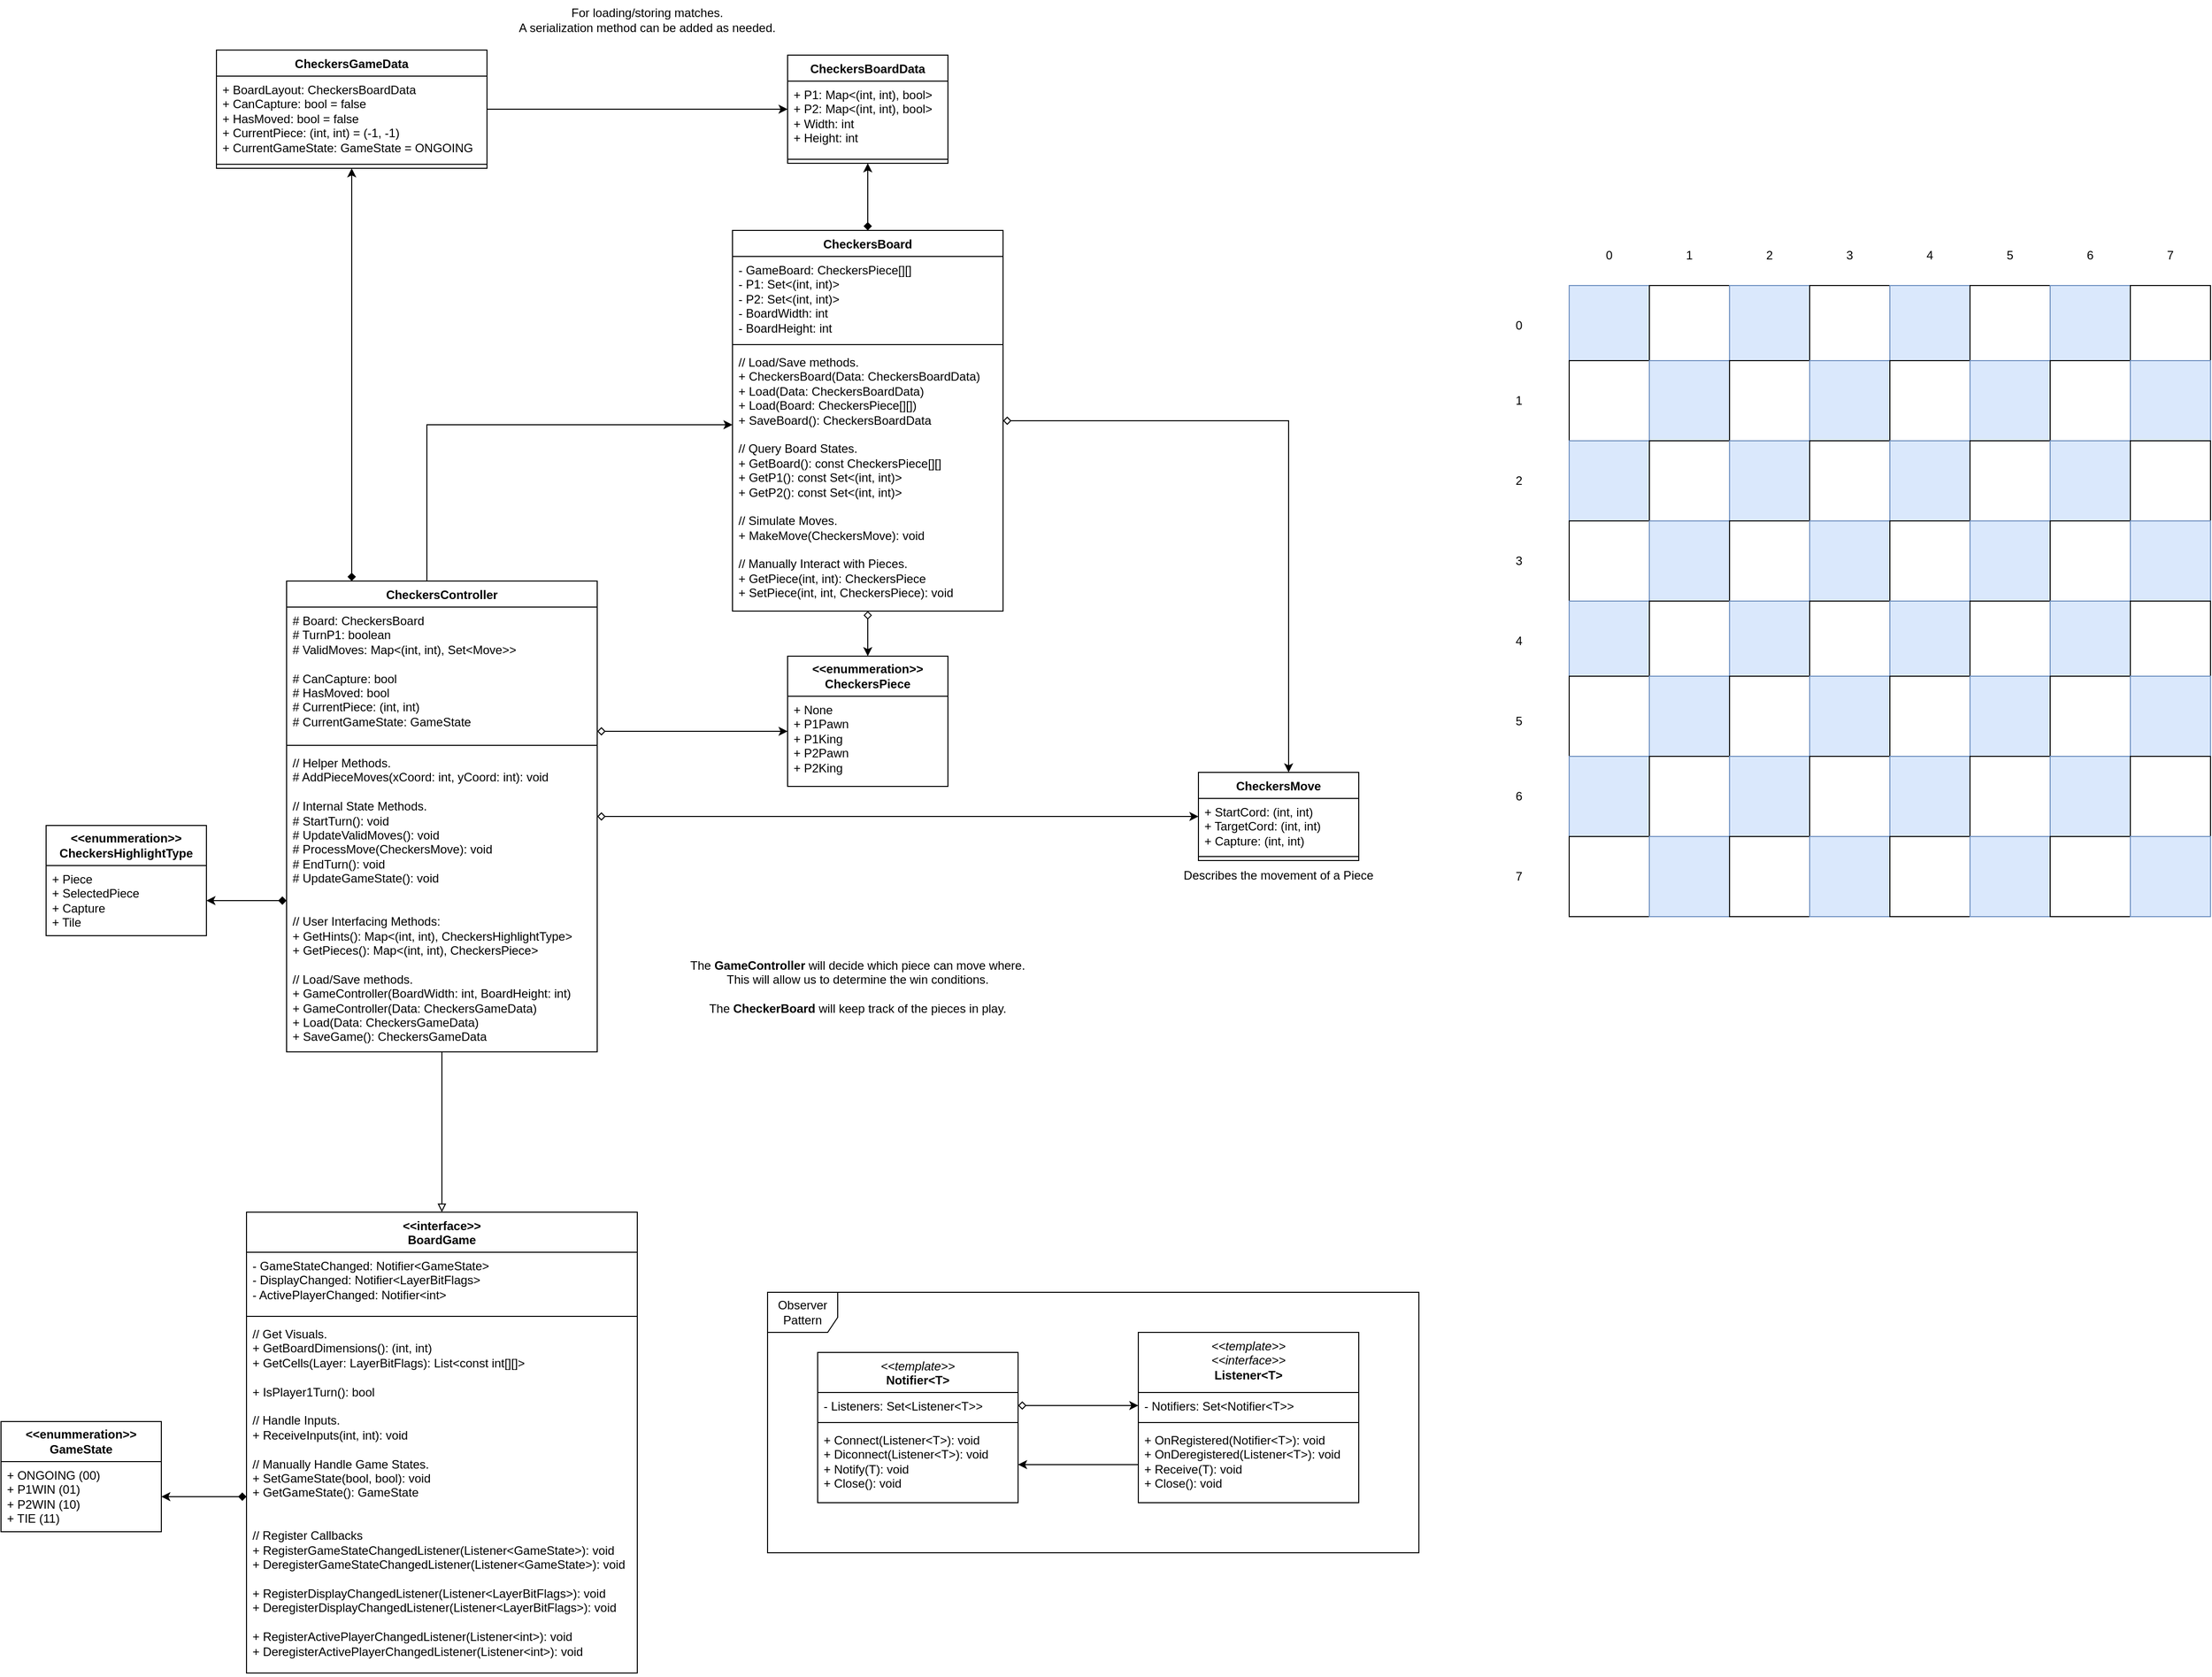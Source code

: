 <mxfile version="26.0.16" pages="2">
  <diagram name="ClassDiagram" id="gLZLLyH_hhTVmywuRG8O">
    <mxGraphModel dx="1964" dy="1756" grid="1" gridSize="10" guides="1" tooltips="1" connect="1" arrows="1" fold="1" page="1" pageScale="1" pageWidth="850" pageHeight="1100" math="0" shadow="0">
      <root>
        <mxCell id="0" />
        <mxCell id="1" parent="0" />
        <mxCell id="7udUEveuL7IFU7xZDEbM-17" value="" style="edgeStyle=orthogonalEdgeStyle;rounded=0;orthogonalLoop=1;jettySize=auto;html=1;startArrow=diamond;startFill=0;" parent="1" source="GvsYNvJsdC5CiJBHf2Zc-1" target="7udUEveuL7IFU7xZDEbM-6" edge="1">
          <mxGeometry relative="1" as="geometry" />
        </mxCell>
        <mxCell id="RWNdS7ed3jPBFDyhmDwC-16" value="" style="edgeStyle=orthogonalEdgeStyle;rounded=0;orthogonalLoop=1;jettySize=auto;html=1;endArrow=block;endFill=0;" parent="1" source="GvsYNvJsdC5CiJBHf2Zc-1" target="RWNdS7ed3jPBFDyhmDwC-1" edge="1">
          <mxGeometry relative="1" as="geometry" />
        </mxCell>
        <mxCell id="GvsYNvJsdC5CiJBHf2Zc-1" value="&lt;div&gt;CheckersController&lt;/div&gt;" style="swimlane;fontStyle=1;align=center;verticalAlign=top;childLayout=stackLayout;horizontal=1;startSize=26;horizontalStack=0;resizeParent=1;resizeParentMax=0;resizeLast=0;collapsible=1;marginBottom=0;whiteSpace=wrap;html=1;" parent="1" vertex="1">
          <mxGeometry x="-300" y="410" width="310" height="470" as="geometry" />
        </mxCell>
        <mxCell id="GvsYNvJsdC5CiJBHf2Zc-2" value="&lt;div&gt;&lt;span style=&quot;background-color: transparent; color: light-dark(rgb(0, 0, 0), rgb(255, 255, 255));&quot;&gt;# Board: CheckersBoard&lt;/span&gt;&lt;/div&gt;&lt;div&gt;# TurnP1: boolean&lt;/div&gt;&lt;div&gt;# ValidMoves: Map&amp;lt;(int, int), Set&amp;lt;Move&amp;gt;&amp;gt;&lt;/div&gt;&lt;div&gt;&lt;br&gt;&lt;/div&gt;&lt;div&gt;# CanCapture: bool&lt;/div&gt;&lt;div&gt;# HasMoved: bool&lt;/div&gt;&lt;div&gt;# CurrentPiece: (int, int)&lt;/div&gt;&lt;div&gt;# CurrentGameState: GameState&lt;/div&gt;" style="text;strokeColor=none;fillColor=none;align=left;verticalAlign=top;spacingLeft=4;spacingRight=4;overflow=hidden;rotatable=0;points=[[0,0.5],[1,0.5]];portConstraint=eastwest;whiteSpace=wrap;html=1;" parent="GvsYNvJsdC5CiJBHf2Zc-1" vertex="1">
          <mxGeometry y="26" width="310" height="134" as="geometry" />
        </mxCell>
        <mxCell id="GvsYNvJsdC5CiJBHf2Zc-3" value="" style="line;strokeWidth=1;fillColor=none;align=left;verticalAlign=middle;spacingTop=-1;spacingLeft=3;spacingRight=3;rotatable=0;labelPosition=right;points=[];portConstraint=eastwest;strokeColor=inherit;" parent="GvsYNvJsdC5CiJBHf2Zc-1" vertex="1">
          <mxGeometry y="160" width="310" height="8" as="geometry" />
        </mxCell>
        <mxCell id="GvsYNvJsdC5CiJBHf2Zc-4" value="&lt;div&gt;&lt;span style=&quot;background-color: transparent; color: light-dark(rgb(0, 0, 0), rgb(255, 255, 255));&quot;&gt;// Helper Methods.&lt;/span&gt;&lt;/div&gt;&lt;div&gt;# AddPieceMoves(xCoord: int, yCoord: int): void&lt;/div&gt;&lt;div&gt;&lt;br&gt;&lt;/div&gt;&lt;div&gt;// Internal State Methods.&lt;/div&gt;&lt;div&gt;# StartTurn(): void&lt;/div&gt;&lt;div&gt;# UpdateValidMoves(): void&lt;/div&gt;&lt;div&gt;# ProcessMove(CheckersMove): void&lt;/div&gt;&lt;div&gt;# EndTurn(): void&lt;/div&gt;&lt;div&gt;# UpdateGameState(): void&lt;/div&gt;&lt;div&gt;&lt;br&gt;&lt;/div&gt;&lt;div&gt;&lt;br&gt;&lt;/div&gt;&lt;div&gt;// User Interfacing Methods:&lt;/div&gt;&lt;div&gt;+ GetHints(): Map&amp;lt;(int, int), CheckersHighlightType&amp;gt;&lt;/div&gt;&lt;div&gt;+ GetPieces(): Map&amp;lt;(int, int), CheckersPiece&amp;gt;&lt;/div&gt;&lt;div&gt;&lt;br&gt;&lt;/div&gt;&lt;div&gt;&lt;div&gt;// Load/Save methods.&lt;/div&gt;&lt;div&gt;+ GameController(BoardWidth: int, BoardHeight: int)&lt;/div&gt;&lt;div&gt;+ GameController(Data: CheckersGameData)&lt;/div&gt;&lt;div&gt;+ Load(Data: CheckersGameData)&lt;/div&gt;&lt;div&gt;+ SaveGame(): CheckersGameData&lt;/div&gt;&lt;/div&gt;" style="text;strokeColor=none;fillColor=none;align=left;verticalAlign=top;spacingLeft=4;spacingRight=4;overflow=hidden;rotatable=0;points=[[0,0.5],[1,0.5]];portConstraint=eastwest;whiteSpace=wrap;html=1;" parent="GvsYNvJsdC5CiJBHf2Zc-1" vertex="1">
          <mxGeometry y="168" width="310" height="302" as="geometry" />
        </mxCell>
        <mxCell id="7udUEveuL7IFU7xZDEbM-6" value="CheckersMove" style="swimlane;fontStyle=1;align=center;verticalAlign=top;childLayout=stackLayout;horizontal=1;startSize=26;horizontalStack=0;resizeParent=1;resizeParentMax=0;resizeLast=0;collapsible=1;marginBottom=0;whiteSpace=wrap;html=1;" parent="1" vertex="1">
          <mxGeometry x="610" y="601" width="160" height="88" as="geometry" />
        </mxCell>
        <mxCell id="7udUEveuL7IFU7xZDEbM-7" value="+ StartCord: (int, int)&lt;div&gt;+ TargetCord: (int, int)&lt;/div&gt;&lt;div&gt;+ Capture: (int, int)&lt;/div&gt;" style="text;strokeColor=none;fillColor=none;align=left;verticalAlign=top;spacingLeft=4;spacingRight=4;overflow=hidden;rotatable=0;points=[[0,0.5],[1,0.5]];portConstraint=eastwest;whiteSpace=wrap;html=1;" parent="7udUEveuL7IFU7xZDEbM-6" vertex="1">
          <mxGeometry y="26" width="160" height="54" as="geometry" />
        </mxCell>
        <mxCell id="7udUEveuL7IFU7xZDEbM-8" value="" style="line;strokeWidth=1;fillColor=none;align=left;verticalAlign=middle;spacingTop=-1;spacingLeft=3;spacingRight=3;rotatable=0;labelPosition=right;points=[];portConstraint=eastwest;strokeColor=inherit;" parent="7udUEveuL7IFU7xZDEbM-6" vertex="1">
          <mxGeometry y="80" width="160" height="8" as="geometry" />
        </mxCell>
        <mxCell id="7udUEveuL7IFU7xZDEbM-10" value="Describes the movement of a Piece" style="text;html=1;align=center;verticalAlign=middle;whiteSpace=wrap;rounded=0;" parent="1" vertex="1">
          <mxGeometry x="590" y="689" width="200" height="30" as="geometry" />
        </mxCell>
        <mxCell id="GvsYNvJsdC5CiJBHf2Zc-21" value="&lt;b&gt;&amp;lt;&amp;lt;enummeration&amp;gt;&amp;gt;&lt;/b&gt;&lt;div&gt;&lt;b&gt;CheckersHighlightType&lt;/b&gt;&lt;/div&gt;" style="swimlane;fontStyle=0;childLayout=stackLayout;horizontal=1;startSize=40;fillColor=none;horizontalStack=0;resizeParent=1;resizeParentMax=0;resizeLast=0;collapsible=1;marginBottom=0;whiteSpace=wrap;html=1;" parent="1" vertex="1">
          <mxGeometry x="-540" y="654" width="160" height="110" as="geometry" />
        </mxCell>
        <mxCell id="GvsYNvJsdC5CiJBHf2Zc-22" value="+ Piece&lt;div&gt;+ SelectedPiece&lt;br&gt;&lt;div&gt;+ Capture&lt;br&gt;&lt;div&gt;+ Tile&lt;/div&gt;&lt;/div&gt;&lt;/div&gt;" style="text;strokeColor=none;fillColor=none;align=left;verticalAlign=top;spacingLeft=4;spacingRight=4;overflow=hidden;rotatable=0;points=[[0,0.5],[1,0.5]];portConstraint=eastwest;whiteSpace=wrap;html=1;" parent="GvsYNvJsdC5CiJBHf2Zc-21" vertex="1">
          <mxGeometry y="40" width="160" height="70" as="geometry" />
        </mxCell>
        <mxCell id="GvsYNvJsdC5CiJBHf2Zc-25" value="" style="whiteSpace=wrap;html=1;aspect=fixed;fillColor=#dae8fc;strokeColor=#6c8ebf;" parent="1" vertex="1">
          <mxGeometry x="980" y="115" width="80" height="80" as="geometry" />
        </mxCell>
        <mxCell id="GvsYNvJsdC5CiJBHf2Zc-26" value="" style="whiteSpace=wrap;html=1;aspect=fixed;" parent="1" vertex="1">
          <mxGeometry x="1060" y="115" width="80" height="80" as="geometry" />
        </mxCell>
        <mxCell id="GvsYNvJsdC5CiJBHf2Zc-27" value="" style="whiteSpace=wrap;html=1;aspect=fixed;fillColor=#dae8fc;strokeColor=#6c8ebf;" parent="1" vertex="1">
          <mxGeometry x="1140" y="115" width="80" height="80" as="geometry" />
        </mxCell>
        <mxCell id="GvsYNvJsdC5CiJBHf2Zc-28" value="" style="whiteSpace=wrap;html=1;aspect=fixed;" parent="1" vertex="1">
          <mxGeometry x="1220" y="115" width="80" height="80" as="geometry" />
        </mxCell>
        <mxCell id="GvsYNvJsdC5CiJBHf2Zc-29" value="" style="whiteSpace=wrap;html=1;aspect=fixed;fillColor=#dae8fc;strokeColor=#6c8ebf;" parent="1" vertex="1">
          <mxGeometry x="1300" y="115" width="80" height="80" as="geometry" />
        </mxCell>
        <mxCell id="GvsYNvJsdC5CiJBHf2Zc-30" value="" style="whiteSpace=wrap;html=1;aspect=fixed;" parent="1" vertex="1">
          <mxGeometry x="1380" y="115" width="80" height="80" as="geometry" />
        </mxCell>
        <mxCell id="GvsYNvJsdC5CiJBHf2Zc-31" value="" style="whiteSpace=wrap;html=1;aspect=fixed;fillColor=#dae8fc;strokeColor=#6c8ebf;" parent="1" vertex="1">
          <mxGeometry x="1460" y="115" width="80" height="80" as="geometry" />
        </mxCell>
        <mxCell id="GvsYNvJsdC5CiJBHf2Zc-32" value="" style="whiteSpace=wrap;html=1;aspect=fixed;" parent="1" vertex="1">
          <mxGeometry x="1540" y="115" width="80" height="80" as="geometry" />
        </mxCell>
        <mxCell id="GvsYNvJsdC5CiJBHf2Zc-33" value="" style="whiteSpace=wrap;html=1;aspect=fixed;" parent="1" vertex="1">
          <mxGeometry x="980" y="190" width="80" height="80" as="geometry" />
        </mxCell>
        <mxCell id="GvsYNvJsdC5CiJBHf2Zc-34" value="" style="whiteSpace=wrap;html=1;aspect=fixed;fillColor=#dae8fc;strokeColor=#6c8ebf;" parent="1" vertex="1">
          <mxGeometry x="1060" y="190" width="80" height="80" as="geometry" />
        </mxCell>
        <mxCell id="GvsYNvJsdC5CiJBHf2Zc-35" value="" style="whiteSpace=wrap;html=1;aspect=fixed;" parent="1" vertex="1">
          <mxGeometry x="1140" y="190" width="80" height="80" as="geometry" />
        </mxCell>
        <mxCell id="GvsYNvJsdC5CiJBHf2Zc-36" value="" style="whiteSpace=wrap;html=1;aspect=fixed;fillColor=#dae8fc;strokeColor=#6c8ebf;" parent="1" vertex="1">
          <mxGeometry x="1220" y="190" width="80" height="80" as="geometry" />
        </mxCell>
        <mxCell id="GvsYNvJsdC5CiJBHf2Zc-37" value="" style="whiteSpace=wrap;html=1;aspect=fixed;" parent="1" vertex="1">
          <mxGeometry x="1300" y="190" width="80" height="80" as="geometry" />
        </mxCell>
        <mxCell id="GvsYNvJsdC5CiJBHf2Zc-38" value="" style="whiteSpace=wrap;html=1;aspect=fixed;fillColor=#dae8fc;strokeColor=#6c8ebf;" parent="1" vertex="1">
          <mxGeometry x="1380" y="190" width="80" height="80" as="geometry" />
        </mxCell>
        <mxCell id="GvsYNvJsdC5CiJBHf2Zc-39" value="" style="whiteSpace=wrap;html=1;aspect=fixed;" parent="1" vertex="1">
          <mxGeometry x="1460" y="190" width="80" height="80" as="geometry" />
        </mxCell>
        <mxCell id="GvsYNvJsdC5CiJBHf2Zc-40" value="" style="whiteSpace=wrap;html=1;aspect=fixed;fillColor=#dae8fc;strokeColor=#6c8ebf;" parent="1" vertex="1">
          <mxGeometry x="1540" y="190" width="80" height="80" as="geometry" />
        </mxCell>
        <mxCell id="GvsYNvJsdC5CiJBHf2Zc-49" value="" style="whiteSpace=wrap;html=1;aspect=fixed;fillColor=#dae8fc;strokeColor=#6c8ebf;" parent="1" vertex="1">
          <mxGeometry x="980" y="270" width="80" height="80" as="geometry" />
        </mxCell>
        <mxCell id="GvsYNvJsdC5CiJBHf2Zc-50" value="" style="whiteSpace=wrap;html=1;aspect=fixed;" parent="1" vertex="1">
          <mxGeometry x="1060" y="270" width="80" height="80" as="geometry" />
        </mxCell>
        <mxCell id="GvsYNvJsdC5CiJBHf2Zc-51" value="" style="whiteSpace=wrap;html=1;aspect=fixed;fillColor=#dae8fc;strokeColor=#6c8ebf;" parent="1" vertex="1">
          <mxGeometry x="1140" y="270" width="80" height="80" as="geometry" />
        </mxCell>
        <mxCell id="GvsYNvJsdC5CiJBHf2Zc-52" value="" style="whiteSpace=wrap;html=1;aspect=fixed;" parent="1" vertex="1">
          <mxGeometry x="1220" y="270" width="80" height="80" as="geometry" />
        </mxCell>
        <mxCell id="GvsYNvJsdC5CiJBHf2Zc-53" value="" style="whiteSpace=wrap;html=1;aspect=fixed;fillColor=#dae8fc;strokeColor=#6c8ebf;" parent="1" vertex="1">
          <mxGeometry x="1300" y="270" width="80" height="80" as="geometry" />
        </mxCell>
        <mxCell id="GvsYNvJsdC5CiJBHf2Zc-54" value="" style="whiteSpace=wrap;html=1;aspect=fixed;" parent="1" vertex="1">
          <mxGeometry x="1380" y="270" width="80" height="80" as="geometry" />
        </mxCell>
        <mxCell id="GvsYNvJsdC5CiJBHf2Zc-55" value="" style="whiteSpace=wrap;html=1;aspect=fixed;fillColor=#dae8fc;strokeColor=#6c8ebf;" parent="1" vertex="1">
          <mxGeometry x="1460" y="270" width="80" height="80" as="geometry" />
        </mxCell>
        <mxCell id="GvsYNvJsdC5CiJBHf2Zc-56" value="" style="whiteSpace=wrap;html=1;aspect=fixed;" parent="1" vertex="1">
          <mxGeometry x="1540" y="270" width="80" height="80" as="geometry" />
        </mxCell>
        <mxCell id="GvsYNvJsdC5CiJBHf2Zc-57" value="" style="whiteSpace=wrap;html=1;aspect=fixed;" parent="1" vertex="1">
          <mxGeometry x="980" y="350" width="80" height="80" as="geometry" />
        </mxCell>
        <mxCell id="GvsYNvJsdC5CiJBHf2Zc-58" value="" style="whiteSpace=wrap;html=1;aspect=fixed;fillColor=#dae8fc;strokeColor=#6c8ebf;" parent="1" vertex="1">
          <mxGeometry x="1060" y="350" width="80" height="80" as="geometry" />
        </mxCell>
        <mxCell id="GvsYNvJsdC5CiJBHf2Zc-59" value="" style="whiteSpace=wrap;html=1;aspect=fixed;" parent="1" vertex="1">
          <mxGeometry x="1140" y="350" width="80" height="80" as="geometry" />
        </mxCell>
        <mxCell id="GvsYNvJsdC5CiJBHf2Zc-60" value="" style="whiteSpace=wrap;html=1;aspect=fixed;fillColor=#dae8fc;strokeColor=#6c8ebf;" parent="1" vertex="1">
          <mxGeometry x="1220" y="350" width="80" height="80" as="geometry" />
        </mxCell>
        <mxCell id="GvsYNvJsdC5CiJBHf2Zc-61" value="" style="whiteSpace=wrap;html=1;aspect=fixed;" parent="1" vertex="1">
          <mxGeometry x="1300" y="350" width="80" height="80" as="geometry" />
        </mxCell>
        <mxCell id="GvsYNvJsdC5CiJBHf2Zc-62" value="" style="whiteSpace=wrap;html=1;aspect=fixed;fillColor=#dae8fc;strokeColor=#6c8ebf;" parent="1" vertex="1">
          <mxGeometry x="1380" y="350" width="80" height="80" as="geometry" />
        </mxCell>
        <mxCell id="GvsYNvJsdC5CiJBHf2Zc-63" value="" style="whiteSpace=wrap;html=1;aspect=fixed;" parent="1" vertex="1">
          <mxGeometry x="1460" y="350" width="80" height="80" as="geometry" />
        </mxCell>
        <mxCell id="GvsYNvJsdC5CiJBHf2Zc-64" value="" style="whiteSpace=wrap;html=1;aspect=fixed;fillColor=#dae8fc;strokeColor=#6c8ebf;" parent="1" vertex="1">
          <mxGeometry x="1540" y="350" width="80" height="80" as="geometry" />
        </mxCell>
        <mxCell id="GvsYNvJsdC5CiJBHf2Zc-65" value="" style="whiteSpace=wrap;html=1;aspect=fixed;fillColor=#dae8fc;strokeColor=#6c8ebf;" parent="1" vertex="1">
          <mxGeometry x="980" y="430" width="80" height="80" as="geometry" />
        </mxCell>
        <mxCell id="GvsYNvJsdC5CiJBHf2Zc-66" value="" style="whiteSpace=wrap;html=1;aspect=fixed;" parent="1" vertex="1">
          <mxGeometry x="1060" y="430" width="80" height="80" as="geometry" />
        </mxCell>
        <mxCell id="GvsYNvJsdC5CiJBHf2Zc-67" value="" style="whiteSpace=wrap;html=1;aspect=fixed;fillColor=#dae8fc;strokeColor=#6c8ebf;" parent="1" vertex="1">
          <mxGeometry x="1140" y="430" width="80" height="80" as="geometry" />
        </mxCell>
        <mxCell id="GvsYNvJsdC5CiJBHf2Zc-68" value="" style="whiteSpace=wrap;html=1;aspect=fixed;" parent="1" vertex="1">
          <mxGeometry x="1220" y="430" width="80" height="80" as="geometry" />
        </mxCell>
        <mxCell id="GvsYNvJsdC5CiJBHf2Zc-69" value="" style="whiteSpace=wrap;html=1;aspect=fixed;fillColor=#dae8fc;strokeColor=#6c8ebf;" parent="1" vertex="1">
          <mxGeometry x="1300" y="430" width="80" height="80" as="geometry" />
        </mxCell>
        <mxCell id="GvsYNvJsdC5CiJBHf2Zc-70" value="" style="whiteSpace=wrap;html=1;aspect=fixed;" parent="1" vertex="1">
          <mxGeometry x="1380" y="430" width="80" height="80" as="geometry" />
        </mxCell>
        <mxCell id="GvsYNvJsdC5CiJBHf2Zc-71" value="" style="whiteSpace=wrap;html=1;aspect=fixed;fillColor=#dae8fc;strokeColor=#6c8ebf;" parent="1" vertex="1">
          <mxGeometry x="1460" y="430" width="80" height="80" as="geometry" />
        </mxCell>
        <mxCell id="GvsYNvJsdC5CiJBHf2Zc-72" value="" style="whiteSpace=wrap;html=1;aspect=fixed;" parent="1" vertex="1">
          <mxGeometry x="1540" y="430" width="80" height="80" as="geometry" />
        </mxCell>
        <mxCell id="GvsYNvJsdC5CiJBHf2Zc-73" value="" style="whiteSpace=wrap;html=1;aspect=fixed;" parent="1" vertex="1">
          <mxGeometry x="980" y="505" width="80" height="80" as="geometry" />
        </mxCell>
        <mxCell id="GvsYNvJsdC5CiJBHf2Zc-74" value="" style="whiteSpace=wrap;html=1;aspect=fixed;fillColor=#dae8fc;strokeColor=#6c8ebf;" parent="1" vertex="1">
          <mxGeometry x="1060" y="505" width="80" height="80" as="geometry" />
        </mxCell>
        <mxCell id="GvsYNvJsdC5CiJBHf2Zc-75" value="" style="whiteSpace=wrap;html=1;aspect=fixed;" parent="1" vertex="1">
          <mxGeometry x="1140" y="505" width="80" height="80" as="geometry" />
        </mxCell>
        <mxCell id="GvsYNvJsdC5CiJBHf2Zc-76" value="" style="whiteSpace=wrap;html=1;aspect=fixed;fillColor=#dae8fc;strokeColor=#6c8ebf;" parent="1" vertex="1">
          <mxGeometry x="1220" y="505" width="80" height="80" as="geometry" />
        </mxCell>
        <mxCell id="GvsYNvJsdC5CiJBHf2Zc-77" value="" style="whiteSpace=wrap;html=1;aspect=fixed;" parent="1" vertex="1">
          <mxGeometry x="1300" y="505" width="80" height="80" as="geometry" />
        </mxCell>
        <mxCell id="GvsYNvJsdC5CiJBHf2Zc-78" value="" style="whiteSpace=wrap;html=1;aspect=fixed;fillColor=#dae8fc;strokeColor=#6c8ebf;" parent="1" vertex="1">
          <mxGeometry x="1380" y="505" width="80" height="80" as="geometry" />
        </mxCell>
        <mxCell id="GvsYNvJsdC5CiJBHf2Zc-79" value="" style="whiteSpace=wrap;html=1;aspect=fixed;" parent="1" vertex="1">
          <mxGeometry x="1460" y="505" width="80" height="80" as="geometry" />
        </mxCell>
        <mxCell id="GvsYNvJsdC5CiJBHf2Zc-80" value="" style="whiteSpace=wrap;html=1;aspect=fixed;fillColor=#dae8fc;strokeColor=#6c8ebf;" parent="1" vertex="1">
          <mxGeometry x="1540" y="505" width="80" height="80" as="geometry" />
        </mxCell>
        <mxCell id="GvsYNvJsdC5CiJBHf2Zc-81" value="" style="whiteSpace=wrap;html=1;aspect=fixed;fillColor=#dae8fc;strokeColor=#6c8ebf;" parent="1" vertex="1">
          <mxGeometry x="980" y="585" width="80" height="80" as="geometry" />
        </mxCell>
        <mxCell id="GvsYNvJsdC5CiJBHf2Zc-82" value="" style="whiteSpace=wrap;html=1;aspect=fixed;" parent="1" vertex="1">
          <mxGeometry x="1060" y="585" width="80" height="80" as="geometry" />
        </mxCell>
        <mxCell id="GvsYNvJsdC5CiJBHf2Zc-83" value="" style="whiteSpace=wrap;html=1;aspect=fixed;fillColor=#dae8fc;strokeColor=#6c8ebf;" parent="1" vertex="1">
          <mxGeometry x="1140" y="585" width="80" height="80" as="geometry" />
        </mxCell>
        <mxCell id="GvsYNvJsdC5CiJBHf2Zc-84" value="" style="whiteSpace=wrap;html=1;aspect=fixed;" parent="1" vertex="1">
          <mxGeometry x="1220" y="585" width="80" height="80" as="geometry" />
        </mxCell>
        <mxCell id="GvsYNvJsdC5CiJBHf2Zc-85" value="" style="whiteSpace=wrap;html=1;aspect=fixed;fillColor=#dae8fc;strokeColor=#6c8ebf;" parent="1" vertex="1">
          <mxGeometry x="1300" y="585" width="80" height="80" as="geometry" />
        </mxCell>
        <mxCell id="GvsYNvJsdC5CiJBHf2Zc-86" value="" style="whiteSpace=wrap;html=1;aspect=fixed;" parent="1" vertex="1">
          <mxGeometry x="1380" y="585" width="80" height="80" as="geometry" />
        </mxCell>
        <mxCell id="GvsYNvJsdC5CiJBHf2Zc-87" value="" style="whiteSpace=wrap;html=1;aspect=fixed;fillColor=#dae8fc;strokeColor=#6c8ebf;" parent="1" vertex="1">
          <mxGeometry x="1460" y="585" width="80" height="80" as="geometry" />
        </mxCell>
        <mxCell id="GvsYNvJsdC5CiJBHf2Zc-88" value="" style="whiteSpace=wrap;html=1;aspect=fixed;" parent="1" vertex="1">
          <mxGeometry x="1540" y="585" width="80" height="80" as="geometry" />
        </mxCell>
        <mxCell id="GvsYNvJsdC5CiJBHf2Zc-89" value="" style="whiteSpace=wrap;html=1;aspect=fixed;" parent="1" vertex="1">
          <mxGeometry x="980" y="665" width="80" height="80" as="geometry" />
        </mxCell>
        <mxCell id="GvsYNvJsdC5CiJBHf2Zc-90" value="" style="whiteSpace=wrap;html=1;aspect=fixed;fillColor=#dae8fc;strokeColor=#6c8ebf;" parent="1" vertex="1">
          <mxGeometry x="1060" y="665" width="80" height="80" as="geometry" />
        </mxCell>
        <mxCell id="GvsYNvJsdC5CiJBHf2Zc-91" value="" style="whiteSpace=wrap;html=1;aspect=fixed;" parent="1" vertex="1">
          <mxGeometry x="1140" y="665" width="80" height="80" as="geometry" />
        </mxCell>
        <mxCell id="GvsYNvJsdC5CiJBHf2Zc-92" value="" style="whiteSpace=wrap;html=1;aspect=fixed;fillColor=#dae8fc;strokeColor=#6c8ebf;" parent="1" vertex="1">
          <mxGeometry x="1220" y="665" width="80" height="80" as="geometry" />
        </mxCell>
        <mxCell id="GvsYNvJsdC5CiJBHf2Zc-93" value="" style="whiteSpace=wrap;html=1;aspect=fixed;" parent="1" vertex="1">
          <mxGeometry x="1300" y="665" width="80" height="80" as="geometry" />
        </mxCell>
        <mxCell id="GvsYNvJsdC5CiJBHf2Zc-94" value="" style="whiteSpace=wrap;html=1;aspect=fixed;fillColor=#dae8fc;strokeColor=#6c8ebf;" parent="1" vertex="1">
          <mxGeometry x="1380" y="665" width="80" height="80" as="geometry" />
        </mxCell>
        <mxCell id="GvsYNvJsdC5CiJBHf2Zc-95" value="" style="whiteSpace=wrap;html=1;aspect=fixed;" parent="1" vertex="1">
          <mxGeometry x="1460" y="665" width="80" height="80" as="geometry" />
        </mxCell>
        <mxCell id="GvsYNvJsdC5CiJBHf2Zc-96" value="" style="whiteSpace=wrap;html=1;aspect=fixed;fillColor=#dae8fc;strokeColor=#6c8ebf;" parent="1" vertex="1">
          <mxGeometry x="1540" y="665" width="80" height="80" as="geometry" />
        </mxCell>
        <mxCell id="GvsYNvJsdC5CiJBHf2Zc-97" value="0" style="text;html=1;align=center;verticalAlign=middle;whiteSpace=wrap;rounded=0;" parent="1" vertex="1">
          <mxGeometry x="990" y="70" width="60" height="30" as="geometry" />
        </mxCell>
        <mxCell id="GvsYNvJsdC5CiJBHf2Zc-98" value="1" style="text;html=1;align=center;verticalAlign=middle;whiteSpace=wrap;rounded=0;" parent="1" vertex="1">
          <mxGeometry x="1070" y="70" width="60" height="30" as="geometry" />
        </mxCell>
        <mxCell id="GvsYNvJsdC5CiJBHf2Zc-99" value="2" style="text;html=1;align=center;verticalAlign=middle;whiteSpace=wrap;rounded=0;" parent="1" vertex="1">
          <mxGeometry x="1150" y="70" width="60" height="30" as="geometry" />
        </mxCell>
        <mxCell id="GvsYNvJsdC5CiJBHf2Zc-100" value="3" style="text;html=1;align=center;verticalAlign=middle;whiteSpace=wrap;rounded=0;" parent="1" vertex="1">
          <mxGeometry x="1230" y="70" width="60" height="30" as="geometry" />
        </mxCell>
        <mxCell id="GvsYNvJsdC5CiJBHf2Zc-101" value="4" style="text;html=1;align=center;verticalAlign=middle;whiteSpace=wrap;rounded=0;" parent="1" vertex="1">
          <mxGeometry x="1310" y="70" width="60" height="30" as="geometry" />
        </mxCell>
        <mxCell id="GvsYNvJsdC5CiJBHf2Zc-102" value="5" style="text;html=1;align=center;verticalAlign=middle;whiteSpace=wrap;rounded=0;" parent="1" vertex="1">
          <mxGeometry x="1390" y="70" width="60" height="30" as="geometry" />
        </mxCell>
        <mxCell id="GvsYNvJsdC5CiJBHf2Zc-103" value="6" style="text;html=1;align=center;verticalAlign=middle;whiteSpace=wrap;rounded=0;" parent="1" vertex="1">
          <mxGeometry x="1470" y="70" width="60" height="30" as="geometry" />
        </mxCell>
        <mxCell id="GvsYNvJsdC5CiJBHf2Zc-104" value="7" style="text;html=1;align=center;verticalAlign=middle;whiteSpace=wrap;rounded=0;" parent="1" vertex="1">
          <mxGeometry x="1550" y="70" width="60" height="30" as="geometry" />
        </mxCell>
        <mxCell id="GvsYNvJsdC5CiJBHf2Zc-105" value="0" style="text;html=1;align=center;verticalAlign=middle;whiteSpace=wrap;rounded=0;" parent="1" vertex="1">
          <mxGeometry x="900" y="140" width="60" height="30" as="geometry" />
        </mxCell>
        <mxCell id="GvsYNvJsdC5CiJBHf2Zc-106" value="1" style="text;html=1;align=center;verticalAlign=middle;whiteSpace=wrap;rounded=0;" parent="1" vertex="1">
          <mxGeometry x="900" y="215" width="60" height="30" as="geometry" />
        </mxCell>
        <mxCell id="GvsYNvJsdC5CiJBHf2Zc-107" value="2" style="text;html=1;align=center;verticalAlign=middle;whiteSpace=wrap;rounded=0;" parent="1" vertex="1">
          <mxGeometry x="900" y="295" width="60" height="30" as="geometry" />
        </mxCell>
        <mxCell id="GvsYNvJsdC5CiJBHf2Zc-108" value="3" style="text;html=1;align=center;verticalAlign=middle;whiteSpace=wrap;rounded=0;" parent="1" vertex="1">
          <mxGeometry x="900" y="375" width="60" height="30" as="geometry" />
        </mxCell>
        <mxCell id="GvsYNvJsdC5CiJBHf2Zc-109" value="4" style="text;html=1;align=center;verticalAlign=middle;whiteSpace=wrap;rounded=0;" parent="1" vertex="1">
          <mxGeometry x="900" y="455" width="60" height="30" as="geometry" />
        </mxCell>
        <mxCell id="GvsYNvJsdC5CiJBHf2Zc-110" value="5" style="text;html=1;align=center;verticalAlign=middle;whiteSpace=wrap;rounded=0;" parent="1" vertex="1">
          <mxGeometry x="900" y="535" width="60" height="30" as="geometry" />
        </mxCell>
        <mxCell id="GvsYNvJsdC5CiJBHf2Zc-111" value="6" style="text;html=1;align=center;verticalAlign=middle;whiteSpace=wrap;rounded=0;" parent="1" vertex="1">
          <mxGeometry x="900" y="610" width="60" height="30" as="geometry" />
        </mxCell>
        <mxCell id="GvsYNvJsdC5CiJBHf2Zc-112" value="7" style="text;html=1;align=center;verticalAlign=middle;whiteSpace=wrap;rounded=0;" parent="1" vertex="1">
          <mxGeometry x="900" y="690" width="60" height="30" as="geometry" />
        </mxCell>
        <mxCell id="7udUEveuL7IFU7xZDEbM-11" value="&lt;b&gt;&amp;lt;&amp;lt;enummeration&amp;gt;&amp;gt;&lt;/b&gt;&lt;div&gt;&lt;b&gt;GameState&lt;/b&gt;&lt;/div&gt;" style="swimlane;fontStyle=0;childLayout=stackLayout;horizontal=1;startSize=40;fillColor=none;horizontalStack=0;resizeParent=1;resizeParentMax=0;resizeLast=0;collapsible=1;marginBottom=0;whiteSpace=wrap;html=1;" parent="1" vertex="1">
          <mxGeometry x="-585" y="1249" width="160" height="110" as="geometry" />
        </mxCell>
        <mxCell id="7udUEveuL7IFU7xZDEbM-12" value="+ ONGOING (00)&lt;div&gt;+ P1WIN (01)&lt;/div&gt;&lt;div&gt;+ P2WIN (10)&lt;/div&gt;&lt;div&gt;+ TIE (11)&lt;/div&gt;" style="text;strokeColor=none;fillColor=none;align=left;verticalAlign=top;spacingLeft=4;spacingRight=4;overflow=hidden;rotatable=0;points=[[0,0.5],[1,0.5]];portConstraint=eastwest;whiteSpace=wrap;html=1;" parent="7udUEveuL7IFU7xZDEbM-11" vertex="1">
          <mxGeometry y="40" width="160" height="70" as="geometry" />
        </mxCell>
        <mxCell id="7udUEveuL7IFU7xZDEbM-15" value="" style="edgeStyle=orthogonalEdgeStyle;rounded=0;orthogonalLoop=1;jettySize=auto;html=1;startArrow=diamond;startFill=1;" parent="1" source="RWNdS7ed3jPBFDyhmDwC-4" target="7udUEveuL7IFU7xZDEbM-12" edge="1">
          <mxGeometry relative="1" as="geometry">
            <mxPoint x="10" y="690" as="sourcePoint" />
          </mxGeometry>
        </mxCell>
        <mxCell id="7udUEveuL7IFU7xZDEbM-18" value="" style="edgeStyle=orthogonalEdgeStyle;rounded=0;orthogonalLoop=1;jettySize=auto;html=1;startArrow=none;startFill=0;" parent="1" source="GvsYNvJsdC5CiJBHf2Zc-1" target="k97Rpk7M62vpzV4zOB_W-4" edge="1">
          <mxGeometry relative="1" as="geometry">
            <mxPoint x="360" y="410" as="sourcePoint" />
            <mxPoint x="400" y="344" as="targetPoint" />
            <Array as="points">
              <mxPoint x="-160" y="254" />
            </Array>
          </mxGeometry>
        </mxCell>
        <mxCell id="7udUEveuL7IFU7xZDEbM-19" value="" style="edgeStyle=orthogonalEdgeStyle;rounded=0;orthogonalLoop=1;jettySize=auto;html=1;startArrow=diamond;startFill=0;" parent="1" source="GvsYNvJsdC5CiJBHf2Zc-2" target="Nh0nsOLdxaPxK4Bhx58B-2" edge="1">
          <mxGeometry relative="1" as="geometry">
            <mxPoint x="70" y="524.0" as="targetPoint" />
            <Array as="points">
              <mxPoint x="160" y="560" />
              <mxPoint x="160" y="560" />
            </Array>
          </mxGeometry>
        </mxCell>
        <mxCell id="mGsI7LRLPJyG3stawvtu-3" value="" style="edgeStyle=orthogonalEdgeStyle;rounded=0;orthogonalLoop=1;jettySize=auto;html=1;startArrow=diamond;startFill=0;" parent="1" source="k97Rpk7M62vpzV4zOB_W-1" target="Nh0nsOLdxaPxK4Bhx58B-1" edge="1">
          <mxGeometry relative="1" as="geometry">
            <mxPoint x="230.0" y="400" as="targetPoint" />
            <Array as="points" />
          </mxGeometry>
        </mxCell>
        <mxCell id="mGsI7LRLPJyG3stawvtu-5" value="" style="edgeStyle=orthogonalEdgeStyle;rounded=0;orthogonalLoop=1;jettySize=auto;html=1;startArrow=diamond;startFill=0;" parent="1" source="k97Rpk7M62vpzV4zOB_W-1" target="7udUEveuL7IFU7xZDEbM-6" edge="1">
          <mxGeometry relative="1" as="geometry">
            <Array as="points">
              <mxPoint x="700" y="250" />
            </Array>
          </mxGeometry>
        </mxCell>
        <mxCell id="jp1In6UjoHkNK5CED7wX-10" value="" style="edgeStyle=orthogonalEdgeStyle;rounded=0;orthogonalLoop=1;jettySize=auto;html=1;startArrow=diamond;startFill=1;" parent="1" source="k97Rpk7M62vpzV4zOB_W-1" target="jp1In6UjoHkNK5CED7wX-5" edge="1">
          <mxGeometry relative="1" as="geometry" />
        </mxCell>
        <mxCell id="k97Rpk7M62vpzV4zOB_W-1" value="&lt;div&gt;CheckersBoard&lt;/div&gt;" style="swimlane;fontStyle=1;align=center;verticalAlign=top;childLayout=stackLayout;horizontal=1;startSize=26;horizontalStack=0;resizeParent=1;resizeParentMax=0;resizeLast=0;collapsible=1;marginBottom=0;whiteSpace=wrap;html=1;" parent="1" vertex="1">
          <mxGeometry x="145" y="60" width="270" height="380" as="geometry" />
        </mxCell>
        <mxCell id="k97Rpk7M62vpzV4zOB_W-2" value="- GameBoard: CheckersPiece[][]&lt;div&gt;- P1: Set&amp;lt;(int, int)&amp;gt;&lt;/div&gt;&lt;div&gt;- P2: Set&amp;lt;(int, int)&amp;gt;&lt;br&gt;&lt;div&gt;- BoardWidth: int&lt;/div&gt;&lt;div&gt;- BoardHeight: int&lt;/div&gt;&lt;/div&gt;" style="text;strokeColor=none;fillColor=none;align=left;verticalAlign=top;spacingLeft=4;spacingRight=4;overflow=hidden;rotatable=0;points=[[0,0.5],[1,0.5]];portConstraint=eastwest;whiteSpace=wrap;html=1;" parent="k97Rpk7M62vpzV4zOB_W-1" vertex="1">
          <mxGeometry y="26" width="270" height="84" as="geometry" />
        </mxCell>
        <mxCell id="k97Rpk7M62vpzV4zOB_W-3" value="" style="line;strokeWidth=1;fillColor=none;align=left;verticalAlign=middle;spacingTop=-1;spacingLeft=3;spacingRight=3;rotatable=0;labelPosition=right;points=[];portConstraint=eastwest;strokeColor=inherit;" parent="k97Rpk7M62vpzV4zOB_W-1" vertex="1">
          <mxGeometry y="110" width="270" height="8" as="geometry" />
        </mxCell>
        <mxCell id="k97Rpk7M62vpzV4zOB_W-4" value="&lt;div&gt;// Load/Save methods.&lt;/div&gt;&lt;div&gt;+ CheckersBoard(Data: CheckersBoardData)&lt;/div&gt;&lt;div&gt;+ Load(Data: CheckersBoardData)&lt;/div&gt;&lt;div&gt;+ Load(Board: CheckersPiece[][])&lt;/div&gt;&lt;div&gt;+ SaveBoard(): CheckersBoardData&lt;/div&gt;&lt;div&gt;&lt;br&gt;&lt;/div&gt;&lt;div&gt;// Query Board States.&lt;/div&gt;&lt;div&gt;&lt;span style=&quot;background-color: transparent; color: light-dark(rgb(0, 0, 0), rgb(255, 255, 255));&quot;&gt;+ GetBoard(): const CheckersPiece[][]&lt;/span&gt;&lt;/div&gt;&lt;div&gt;&lt;span style=&quot;background-color: transparent; color: light-dark(rgb(0, 0, 0), rgb(255, 255, 255));&quot;&gt;+ GetP1(): const Set&amp;lt;(int, int)&amp;gt;&lt;/span&gt;&lt;/div&gt;&lt;div&gt;&lt;span style=&quot;background-color: transparent; color: light-dark(rgb(0, 0, 0), rgb(255, 255, 255));&quot;&gt;&lt;/span&gt;&lt;/div&gt;+ GetP2(): const Set&amp;lt;(int, int)&amp;gt;&lt;div&gt;&lt;br&gt;&lt;/div&gt;&lt;div&gt;// Simulate Moves.&lt;/div&gt;&lt;div&gt;+ MakeMove(CheckersMove): void&lt;/div&gt;&lt;div&gt;&lt;br&gt;&lt;/div&gt;&lt;div&gt;// Manually Interact with Pieces.&lt;/div&gt;&lt;div&gt;+ GetPiece(int, int): CheckersPiece&lt;div&gt;+ SetPiece(int, int, CheckersPiece): void&lt;/div&gt;&lt;/div&gt;" style="text;strokeColor=none;fillColor=none;align=left;verticalAlign=top;spacingLeft=4;spacingRight=4;overflow=hidden;rotatable=0;points=[[0,0.5],[1,0.5]];portConstraint=eastwest;whiteSpace=wrap;html=1;" parent="k97Rpk7M62vpzV4zOB_W-1" vertex="1">
          <mxGeometry y="118" width="270" height="262" as="geometry" />
        </mxCell>
        <mxCell id="Nh0nsOLdxaPxK4Bhx58B-1" value="&lt;b&gt;&amp;lt;&amp;lt;enummeration&amp;gt;&amp;gt;&lt;/b&gt;&lt;div&gt;&lt;b&gt;CheckersPiece&lt;/b&gt;&lt;/div&gt;" style="swimlane;fontStyle=0;childLayout=stackLayout;horizontal=1;startSize=40;fillColor=none;horizontalStack=0;resizeParent=1;resizeParentMax=0;resizeLast=0;collapsible=1;marginBottom=0;whiteSpace=wrap;html=1;" parent="1" vertex="1">
          <mxGeometry x="200" y="485" width="160" height="130" as="geometry" />
        </mxCell>
        <mxCell id="Nh0nsOLdxaPxK4Bhx58B-2" value="&lt;div&gt;+ None&lt;/div&gt;+ P1Pawn&lt;div&gt;+ P1King&lt;/div&gt;&lt;div&gt;+ P2Pawn&lt;/div&gt;&lt;div&gt;+ P2King&lt;/div&gt;&lt;div&gt;&lt;br&gt;&lt;/div&gt;" style="text;strokeColor=none;fillColor=none;align=left;verticalAlign=top;spacingLeft=4;spacingRight=4;overflow=hidden;rotatable=0;points=[[0,0.5],[1,0.5]];portConstraint=eastwest;whiteSpace=wrap;html=1;" parent="Nh0nsOLdxaPxK4Bhx58B-1" vertex="1">
          <mxGeometry y="40" width="160" height="90" as="geometry" />
        </mxCell>
        <mxCell id="oJlK-Mma83ohV4Y-S1G3-1" value="The &lt;b&gt;GameController&lt;/b&gt;&amp;nbsp;will decide which piece can move where.&lt;div&gt;This will allow us to determine the win conditions.&lt;/div&gt;&lt;div&gt;&lt;br&gt;&lt;/div&gt;&lt;div&gt;The &lt;b&gt;CheckerBoard&lt;/b&gt;&amp;nbsp;will keep track of the pieces in play.&lt;/div&gt;" style="text;html=1;align=center;verticalAlign=middle;whiteSpace=wrap;rounded=0;" parent="1" vertex="1">
          <mxGeometry x="90" y="780" width="360" height="70" as="geometry" />
        </mxCell>
        <mxCell id="oJlK-Mma83ohV4Y-S1G3-2" style="edgeStyle=orthogonalEdgeStyle;rounded=0;orthogonalLoop=1;jettySize=auto;html=1;exitX=0;exitY=0.5;exitDx=0;exitDy=0;startArrow=diamond;startFill=1;" parent="1" source="GvsYNvJsdC5CiJBHf2Zc-4" target="GvsYNvJsdC5CiJBHf2Zc-22" edge="1">
          <mxGeometry relative="1" as="geometry" />
        </mxCell>
        <mxCell id="jp1In6UjoHkNK5CED7wX-9" value="" style="edgeStyle=orthogonalEdgeStyle;rounded=0;orthogonalLoop=1;jettySize=auto;html=1;startArrow=diamond;startFill=1;" parent="1" source="GvsYNvJsdC5CiJBHf2Zc-1" target="jp1In6UjoHkNK5CED7wX-1" edge="1">
          <mxGeometry relative="1" as="geometry">
            <mxPoint x="-235" y="107" as="sourcePoint" />
            <Array as="points">
              <mxPoint x="-235" y="320" />
              <mxPoint x="-235" y="320" />
            </Array>
          </mxGeometry>
        </mxCell>
        <mxCell id="jp1In6UjoHkNK5CED7wX-13" value="" style="edgeStyle=orthogonalEdgeStyle;rounded=0;orthogonalLoop=1;jettySize=auto;html=1;" parent="1" source="jp1In6UjoHkNK5CED7wX-1" target="jp1In6UjoHkNK5CED7wX-5" edge="1">
          <mxGeometry relative="1" as="geometry">
            <mxPoint x="55" y="-61" as="targetPoint" />
          </mxGeometry>
        </mxCell>
        <mxCell id="jp1In6UjoHkNK5CED7wX-1" value="CheckersGameData" style="swimlane;fontStyle=1;align=center;verticalAlign=top;childLayout=stackLayout;horizontal=1;startSize=26;horizontalStack=0;resizeParent=1;resizeParentMax=0;resizeLast=0;collapsible=1;marginBottom=0;whiteSpace=wrap;html=1;" parent="1" vertex="1">
          <mxGeometry x="-370" y="-120" width="270" height="118" as="geometry" />
        </mxCell>
        <mxCell id="jp1In6UjoHkNK5CED7wX-2" value="+ BoardLayout: CheckersBoardData&lt;div&gt;+ CanCapture: bool = false&lt;/div&gt;&lt;div&gt;+ HasMoved: bool = false&lt;/div&gt;&lt;div&gt;+ CurrentPiece: (int, int) = (-1, -1)&lt;/div&gt;&lt;div&gt;+ CurrentGameState: GameState = ONGOING&lt;/div&gt;" style="text;strokeColor=none;fillColor=none;align=left;verticalAlign=top;spacingLeft=4;spacingRight=4;overflow=hidden;rotatable=0;points=[[0,0.5],[1,0.5]];portConstraint=eastwest;whiteSpace=wrap;html=1;" parent="jp1In6UjoHkNK5CED7wX-1" vertex="1">
          <mxGeometry y="26" width="270" height="84" as="geometry" />
        </mxCell>
        <mxCell id="jp1In6UjoHkNK5CED7wX-3" value="" style="line;strokeWidth=1;fillColor=none;align=left;verticalAlign=middle;spacingTop=-1;spacingLeft=3;spacingRight=3;rotatable=0;labelPosition=right;points=[];portConstraint=eastwest;strokeColor=inherit;" parent="jp1In6UjoHkNK5CED7wX-1" vertex="1">
          <mxGeometry y="110" width="270" height="8" as="geometry" />
        </mxCell>
        <mxCell id="jp1In6UjoHkNK5CED7wX-5" value="CheckersBoardData" style="swimlane;fontStyle=1;align=center;verticalAlign=top;childLayout=stackLayout;horizontal=1;startSize=26;horizontalStack=0;resizeParent=1;resizeParentMax=0;resizeLast=0;collapsible=1;marginBottom=0;whiteSpace=wrap;html=1;" parent="1" vertex="1">
          <mxGeometry x="200" y="-115" width="160" height="108" as="geometry" />
        </mxCell>
        <mxCell id="jp1In6UjoHkNK5CED7wX-6" value="+ P1: Map&amp;lt;(int, int), bool&amp;gt;&lt;div&gt;+ P2: Map&amp;lt;(int, int), bool&amp;gt;&lt;/div&gt;&lt;div&gt;+ Width: int&lt;/div&gt;&lt;div&gt;+ Height: int&lt;/div&gt;" style="text;strokeColor=none;fillColor=none;align=left;verticalAlign=top;spacingLeft=4;spacingRight=4;overflow=hidden;rotatable=0;points=[[0,0.5],[1,0.5]];portConstraint=eastwest;whiteSpace=wrap;html=1;" parent="jp1In6UjoHkNK5CED7wX-5" vertex="1">
          <mxGeometry y="26" width="160" height="74" as="geometry" />
        </mxCell>
        <mxCell id="jp1In6UjoHkNK5CED7wX-7" value="" style="line;strokeWidth=1;fillColor=none;align=left;verticalAlign=middle;spacingTop=-1;spacingLeft=3;spacingRight=3;rotatable=0;labelPosition=right;points=[];portConstraint=eastwest;strokeColor=inherit;" parent="jp1In6UjoHkNK5CED7wX-5" vertex="1">
          <mxGeometry y="100" width="160" height="8" as="geometry" />
        </mxCell>
        <mxCell id="jp1In6UjoHkNK5CED7wX-14" value="For loading/storing matches.&lt;div&gt;A serialization method can be added as needed.&lt;/div&gt;" style="text;html=1;align=center;verticalAlign=middle;whiteSpace=wrap;rounded=0;" parent="1" vertex="1">
          <mxGeometry x="-80" y="-170" width="280" height="40" as="geometry" />
        </mxCell>
        <mxCell id="RWNdS7ed3jPBFDyhmDwC-1" value="&lt;div&gt;&amp;lt;&amp;lt;interface&amp;gt;&amp;gt;&lt;/div&gt;BoardGame" style="swimlane;fontStyle=1;align=center;verticalAlign=top;childLayout=stackLayout;horizontal=1;startSize=40;horizontalStack=0;resizeParent=1;resizeParentMax=0;resizeLast=0;collapsible=1;marginBottom=0;whiteSpace=wrap;html=1;" parent="1" vertex="1">
          <mxGeometry x="-340" y="1040" width="390" height="460" as="geometry" />
        </mxCell>
        <mxCell id="RWNdS7ed3jPBFDyhmDwC-2" value="- GameStateChanged: Notifier&amp;lt;GameState&amp;gt;&lt;div&gt;- DisplayChanged: Notifier&amp;lt;LayerBitFlags&amp;gt;&lt;br&gt;&lt;div&gt;- ActivePlayerChanged: Notifier&amp;lt;int&amp;gt;&lt;/div&gt;&lt;/div&gt;" style="text;strokeColor=none;fillColor=none;align=left;verticalAlign=top;spacingLeft=4;spacingRight=4;overflow=hidden;rotatable=0;points=[[0,0.5],[1,0.5]];portConstraint=eastwest;whiteSpace=wrap;html=1;" parent="RWNdS7ed3jPBFDyhmDwC-1" vertex="1">
          <mxGeometry y="40" width="390" height="60" as="geometry" />
        </mxCell>
        <mxCell id="RWNdS7ed3jPBFDyhmDwC-3" value="" style="line;strokeWidth=1;fillColor=none;align=left;verticalAlign=middle;spacingTop=-1;spacingLeft=3;spacingRight=3;rotatable=0;labelPosition=right;points=[];portConstraint=eastwest;strokeColor=inherit;" parent="RWNdS7ed3jPBFDyhmDwC-1" vertex="1">
          <mxGeometry y="100" width="390" height="8" as="geometry" />
        </mxCell>
        <mxCell id="RWNdS7ed3jPBFDyhmDwC-4" value="&lt;div&gt;// Get Visuals.&lt;/div&gt;+ GetBoardDimensions(): (int, int)&lt;div&gt;+ GetCells(Layer: LayerBitFlags): List&amp;lt;const int[][]&amp;gt;&lt;/div&gt;&lt;div&gt;&lt;br&gt;&lt;/div&gt;&lt;div&gt;+ IsPlayer1Turn(): bool&lt;/div&gt;&lt;div&gt;&lt;br&gt;&lt;/div&gt;&lt;div&gt;// Handle Inputs.&lt;/div&gt;&lt;div&gt;+ ReceiveInputs(int, int): void&lt;/div&gt;&lt;div&gt;&lt;br&gt;&lt;/div&gt;&lt;div&gt;// Manually Handle Game States.&lt;/div&gt;&lt;div&gt;+ SetGameState(bool, bool): void&lt;/div&gt;&lt;div&gt;+ GetGameState(): GameState&lt;/div&gt;&lt;div&gt;&lt;br&gt;&lt;/div&gt;&lt;div&gt;&lt;br&gt;&lt;/div&gt;&lt;div&gt;// Register Callbacks&lt;/div&gt;&lt;div&gt;+ RegisterGameStateChangedListener(Listener&amp;lt;GameState&amp;gt;): void&lt;/div&gt;&lt;div&gt;&lt;/div&gt;+ DeregisterGameStateChangedListener(Listener&amp;lt;GameState&amp;gt;): void&lt;div&gt;&lt;br&gt;&lt;/div&gt;&lt;div&gt;+ RegisterDisplayChangedListener(Listener&amp;lt;LayerBitFlags&amp;gt;): void&lt;/div&gt;&lt;div&gt;+ DeregisterDisplayChangedListener(Listener&amp;lt;LayerBitFlags&amp;gt;): void&lt;/div&gt;&lt;div&gt;&lt;br&gt;&lt;/div&gt;&lt;div&gt;&lt;div&gt;+ RegisterActivePlayerChangedListener(Listener&amp;lt;int&amp;gt;): void&lt;/div&gt;&lt;div&gt;&lt;/div&gt;+ DeregisterActivePlayerChangedListener(Listener&amp;lt;int&amp;gt;): void&lt;/div&gt;" style="text;strokeColor=none;fillColor=none;align=left;verticalAlign=top;spacingLeft=4;spacingRight=4;overflow=hidden;rotatable=0;points=[[0,0.5],[1,0.5]];portConstraint=eastwest;whiteSpace=wrap;html=1;" parent="RWNdS7ed3jPBFDyhmDwC-1" vertex="1">
          <mxGeometry y="108" width="390" height="352" as="geometry" />
        </mxCell>
        <mxCell id="RWNdS7ed3jPBFDyhmDwC-5" value="&lt;div&gt;&lt;span style=&quot;font-weight: normal;&quot;&gt;&lt;i&gt;&amp;lt;&amp;lt;template&amp;gt;&amp;gt;&lt;/i&gt;&lt;/span&gt;&lt;/div&gt;Notifier&amp;lt;T&amp;gt;" style="swimlane;fontStyle=1;align=center;verticalAlign=top;childLayout=stackLayout;horizontal=1;startSize=40;horizontalStack=0;resizeParent=1;resizeParentMax=0;resizeLast=0;collapsible=1;marginBottom=0;whiteSpace=wrap;html=1;" parent="1" vertex="1">
          <mxGeometry x="230" y="1180" width="200" height="150" as="geometry" />
        </mxCell>
        <mxCell id="RWNdS7ed3jPBFDyhmDwC-6" value="- Listeners: Set&amp;lt;Listener&amp;lt;T&amp;gt;&amp;gt;" style="text;strokeColor=none;fillColor=none;align=left;verticalAlign=top;spacingLeft=4;spacingRight=4;overflow=hidden;rotatable=0;points=[[0,0.5],[1,0.5]];portConstraint=eastwest;whiteSpace=wrap;html=1;" parent="RWNdS7ed3jPBFDyhmDwC-5" vertex="1">
          <mxGeometry y="40" width="200" height="26" as="geometry" />
        </mxCell>
        <mxCell id="RWNdS7ed3jPBFDyhmDwC-7" value="" style="line;strokeWidth=1;fillColor=none;align=left;verticalAlign=middle;spacingTop=-1;spacingLeft=3;spacingRight=3;rotatable=0;labelPosition=right;points=[];portConstraint=eastwest;strokeColor=inherit;" parent="RWNdS7ed3jPBFDyhmDwC-5" vertex="1">
          <mxGeometry y="66" width="200" height="8" as="geometry" />
        </mxCell>
        <mxCell id="RWNdS7ed3jPBFDyhmDwC-8" value="+ Connect(Listener&amp;lt;T&amp;gt;): void&lt;div&gt;+ Diconnect(Listener&amp;lt;T&amp;gt;): void&lt;/div&gt;&lt;div&gt;+ Notify(T): void&lt;/div&gt;&lt;div&gt;+ Close(): void&lt;/div&gt;" style="text;strokeColor=none;fillColor=none;align=left;verticalAlign=top;spacingLeft=4;spacingRight=4;overflow=hidden;rotatable=0;points=[[0,0.5],[1,0.5]];portConstraint=eastwest;whiteSpace=wrap;html=1;" parent="RWNdS7ed3jPBFDyhmDwC-5" vertex="1">
          <mxGeometry y="74" width="200" height="76" as="geometry" />
        </mxCell>
        <mxCell id="RWNdS7ed3jPBFDyhmDwC-9" value="" style="edgeStyle=orthogonalEdgeStyle;rounded=0;orthogonalLoop=1;jettySize=auto;html=1;" parent="1" source="RWNdS7ed3jPBFDyhmDwC-13" target="RWNdS7ed3jPBFDyhmDwC-8" edge="1">
          <mxGeometry relative="1" as="geometry" />
        </mxCell>
        <mxCell id="RWNdS7ed3jPBFDyhmDwC-10" value="&lt;div&gt;&lt;span style=&quot;font-weight: normal;&quot;&gt;&lt;i&gt;&amp;lt;&amp;lt;template&amp;gt;&amp;gt;&lt;/i&gt;&lt;/span&gt;&lt;/div&gt;&lt;div&gt;&lt;span style=&quot;font-weight: normal;&quot;&gt;&lt;i&gt;&amp;lt;&amp;lt;interface&amp;gt;&amp;gt;&lt;/i&gt;&lt;/span&gt;&lt;/div&gt;&lt;div&gt;&lt;span style=&quot;background-color: transparent; color: light-dark(rgb(0, 0, 0), rgb(255, 255, 255));&quot;&gt;Listener&amp;lt;T&amp;gt;&lt;/span&gt;&lt;/div&gt;" style="swimlane;fontStyle=1;align=center;verticalAlign=top;childLayout=stackLayout;horizontal=1;startSize=60;horizontalStack=0;resizeParent=1;resizeParentMax=0;resizeLast=0;collapsible=1;marginBottom=0;whiteSpace=wrap;html=1;" parent="1" vertex="1">
          <mxGeometry x="550" y="1160" width="220" height="170" as="geometry" />
        </mxCell>
        <mxCell id="RWNdS7ed3jPBFDyhmDwC-11" value="- Notifiers: Set&amp;lt;Notifier&amp;lt;T&amp;gt;&amp;gt;" style="text;strokeColor=none;fillColor=none;align=left;verticalAlign=top;spacingLeft=4;spacingRight=4;overflow=hidden;rotatable=0;points=[[0,0.5],[1,0.5]];portConstraint=eastwest;whiteSpace=wrap;html=1;" parent="RWNdS7ed3jPBFDyhmDwC-10" vertex="1">
          <mxGeometry y="60" width="220" height="26" as="geometry" />
        </mxCell>
        <mxCell id="RWNdS7ed3jPBFDyhmDwC-12" value="" style="line;strokeWidth=1;fillColor=none;align=left;verticalAlign=middle;spacingTop=-1;spacingLeft=3;spacingRight=3;rotatable=0;labelPosition=right;points=[];portConstraint=eastwest;strokeColor=inherit;" parent="RWNdS7ed3jPBFDyhmDwC-10" vertex="1">
          <mxGeometry y="86" width="220" height="8" as="geometry" />
        </mxCell>
        <mxCell id="RWNdS7ed3jPBFDyhmDwC-13" value="+ OnRegistered(Notifier&amp;lt;T&amp;gt;): void&lt;div&gt;+ OnDeregistered(Listener&amp;lt;T&amp;gt;): void&lt;/div&gt;&lt;div&gt;+ Receive(T): void&lt;/div&gt;&lt;div&gt;+ Close(): void&lt;/div&gt;" style="text;strokeColor=none;fillColor=none;align=left;verticalAlign=top;spacingLeft=4;spacingRight=4;overflow=hidden;rotatable=0;points=[[0,0.5],[1,0.5]];portConstraint=eastwest;whiteSpace=wrap;html=1;" parent="RWNdS7ed3jPBFDyhmDwC-10" vertex="1">
          <mxGeometry y="94" width="220" height="76" as="geometry" />
        </mxCell>
        <mxCell id="RWNdS7ed3jPBFDyhmDwC-14" value="" style="edgeStyle=orthogonalEdgeStyle;rounded=0;orthogonalLoop=1;jettySize=auto;html=1;startArrow=diamond;startFill=0;" parent="1" source="RWNdS7ed3jPBFDyhmDwC-6" target="RWNdS7ed3jPBFDyhmDwC-11" edge="1">
          <mxGeometry relative="1" as="geometry" />
        </mxCell>
        <mxCell id="RWNdS7ed3jPBFDyhmDwC-17" value="Observer Pattern" style="shape=umlFrame;whiteSpace=wrap;html=1;pointerEvents=0;width=70;height=40;" parent="1" vertex="1">
          <mxGeometry x="180" y="1120" width="650" height="260" as="geometry" />
        </mxCell>
      </root>
    </mxGraphModel>
  </diagram>
  <diagram id="2U-yJ4iHu435Ss1_Db7c" name="ControlFlow">
    <mxGraphModel dx="2863" dy="2187" grid="1" gridSize="10" guides="1" tooltips="1" connect="1" arrows="1" fold="1" page="1" pageScale="1" pageWidth="850" pageHeight="1100" math="0" shadow="0">
      <root>
        <mxCell id="0" />
        <mxCell id="1" parent="0" />
        <mxCell id="EhbNToIK_bN3vSrPCyJu-50" value="" style="edgeStyle=orthogonalEdgeStyle;rounded=0;orthogonalLoop=1;jettySize=auto;html=1;" parent="1" source="EhbNToIK_bN3vSrPCyJu-35" target="EhbNToIK_bN3vSrPCyJu-49" edge="1">
          <mxGeometry relative="1" as="geometry" />
        </mxCell>
        <mxCell id="EhbNToIK_bN3vSrPCyJu-35" value="Start Turn" style="rounded=0;whiteSpace=wrap;html=1;" parent="1" vertex="1">
          <mxGeometry x="1060" y="370" width="80" height="30" as="geometry" />
        </mxCell>
        <mxCell id="EhbNToIK_bN3vSrPCyJu-43" value="" style="edgeStyle=orthogonalEdgeStyle;rounded=0;orthogonalLoop=1;jettySize=auto;html=1;" parent="1" source="EhbNToIK_bN3vSrPCyJu-39" target="EhbNToIK_bN3vSrPCyJu-42" edge="1">
          <mxGeometry relative="1" as="geometry" />
        </mxCell>
        <mxCell id="EhbNToIK_bN3vSrPCyJu-46" value="Yes" style="edgeLabel;html=1;align=center;verticalAlign=middle;resizable=0;points=[];" parent="EhbNToIK_bN3vSrPCyJu-43" connectable="0" vertex="1">
          <mxGeometry x="-0.259" relative="1" as="geometry">
            <mxPoint as="offset" />
          </mxGeometry>
        </mxCell>
        <mxCell id="EhbNToIK_bN3vSrPCyJu-53" value="" style="edgeStyle=orthogonalEdgeStyle;rounded=0;orthogonalLoop=1;jettySize=auto;html=1;" parent="1" source="EhbNToIK_bN3vSrPCyJu-39" target="EhbNToIK_bN3vSrPCyJu-52" edge="1">
          <mxGeometry relative="1" as="geometry" />
        </mxCell>
        <mxCell id="EhbNToIK_bN3vSrPCyJu-54" value="No" style="edgeLabel;html=1;align=center;verticalAlign=middle;resizable=0;points=[];" parent="EhbNToIK_bN3vSrPCyJu-53" connectable="0" vertex="1">
          <mxGeometry x="-0.054" relative="1" as="geometry">
            <mxPoint y="-3" as="offset" />
          </mxGeometry>
        </mxCell>
        <mxCell id="EhbNToIK_bN3vSrPCyJu-39" value="Can Capture?" style="rhombus;whiteSpace=wrap;html=1;" parent="1" vertex="1">
          <mxGeometry x="1050" y="540" width="100" height="70" as="geometry" />
        </mxCell>
        <mxCell id="EhbNToIK_bN3vSrPCyJu-59" value="" style="edgeStyle=orthogonalEdgeStyle;rounded=0;orthogonalLoop=1;jettySize=auto;html=1;" parent="1" source="EhbNToIK_bN3vSrPCyJu-42" target="EhbNToIK_bN3vSrPCyJu-58" edge="1">
          <mxGeometry relative="1" as="geometry" />
        </mxCell>
        <mxCell id="EhbNToIK_bN3vSrPCyJu-42" value="Remove non-Capture Moves" style="rounded=0;whiteSpace=wrap;html=1;" parent="1" vertex="1">
          <mxGeometry x="1200" y="550" width="140" height="50" as="geometry" />
        </mxCell>
        <mxCell id="EhbNToIK_bN3vSrPCyJu-51" value="" style="edgeStyle=orthogonalEdgeStyle;rounded=0;orthogonalLoop=1;jettySize=auto;html=1;" parent="1" source="EhbNToIK_bN3vSrPCyJu-49" target="EhbNToIK_bN3vSrPCyJu-39" edge="1">
          <mxGeometry relative="1" as="geometry" />
        </mxCell>
        <mxCell id="EhbNToIK_bN3vSrPCyJu-49" value="Get all viable Moves" style="rounded=0;whiteSpace=wrap;html=1;" parent="1" vertex="1">
          <mxGeometry x="1040" y="450" width="120" height="30" as="geometry" />
        </mxCell>
        <mxCell id="EhbNToIK_bN3vSrPCyJu-56" value="" style="edgeStyle=orthogonalEdgeStyle;rounded=0;orthogonalLoop=1;jettySize=auto;html=1;" parent="1" source="EhbNToIK_bN3vSrPCyJu-52" target="EhbNToIK_bN3vSrPCyJu-55" edge="1">
          <mxGeometry relative="1" as="geometry" />
        </mxCell>
        <mxCell id="EhbNToIK_bN3vSrPCyJu-52" value="Make a Move" style="rounded=0;whiteSpace=wrap;html=1;" parent="1" vertex="1">
          <mxGeometry x="1055" y="660" width="90" height="30" as="geometry" />
        </mxCell>
        <mxCell id="EhbNToIK_bN3vSrPCyJu-55" value="End Turn" style="rounded=0;whiteSpace=wrap;html=1;" parent="1" vertex="1">
          <mxGeometry x="1060" y="770" width="80" height="30" as="geometry" />
        </mxCell>
        <mxCell id="EhbNToIK_bN3vSrPCyJu-67" value="" style="edgeStyle=orthogonalEdgeStyle;rounded=0;orthogonalLoop=1;jettySize=auto;html=1;" parent="1" source="EhbNToIK_bN3vSrPCyJu-57" target="EhbNToIK_bN3vSrPCyJu-42" edge="1">
          <mxGeometry relative="1" as="geometry">
            <Array as="points">
              <mxPoint x="1450" y="575" />
            </Array>
          </mxGeometry>
        </mxCell>
        <mxCell id="EhbNToIK_bN3vSrPCyJu-68" value="Yes" style="edgeLabel;html=1;align=center;verticalAlign=middle;resizable=0;points=[];" parent="EhbNToIK_bN3vSrPCyJu-67" connectable="0" vertex="1">
          <mxGeometry x="-0.445" y="1" relative="1" as="geometry">
            <mxPoint x="1" y="18" as="offset" />
          </mxGeometry>
        </mxCell>
        <mxCell id="EhbNToIK_bN3vSrPCyJu-70" value="" style="edgeStyle=orthogonalEdgeStyle;rounded=0;orthogonalLoop=1;jettySize=auto;html=1;" parent="1" source="EhbNToIK_bN3vSrPCyJu-57" target="EhbNToIK_bN3vSrPCyJu-55" edge="1">
          <mxGeometry relative="1" as="geometry">
            <Array as="points">
              <mxPoint x="1450" y="865" />
            </Array>
          </mxGeometry>
        </mxCell>
        <mxCell id="EhbNToIK_bN3vSrPCyJu-71" value="No" style="edgeLabel;html=1;align=center;verticalAlign=middle;resizable=0;points=[];" parent="EhbNToIK_bN3vSrPCyJu-70" connectable="0" vertex="1">
          <mxGeometry x="-0.877" relative="1" as="geometry">
            <mxPoint y="-8" as="offset" />
          </mxGeometry>
        </mxCell>
        <mxCell id="EhbNToIK_bN3vSrPCyJu-57" value="Can Capture?" style="rhombus;whiteSpace=wrap;html=1;" parent="1" vertex="1">
          <mxGeometry x="1400" y="750" width="100" height="70" as="geometry" />
        </mxCell>
        <mxCell id="EhbNToIK_bN3vSrPCyJu-62" value="" style="edgeStyle=orthogonalEdgeStyle;rounded=0;orthogonalLoop=1;jettySize=auto;html=1;" parent="1" source="EhbNToIK_bN3vSrPCyJu-72" target="EhbNToIK_bN3vSrPCyJu-60" edge="1">
          <mxGeometry relative="1" as="geometry" />
        </mxCell>
        <mxCell id="EhbNToIK_bN3vSrPCyJu-58" value="Capture" style="rounded=0;whiteSpace=wrap;html=1;" parent="1" vertex="1">
          <mxGeometry x="1240" y="630" width="60" height="30" as="geometry" />
        </mxCell>
        <mxCell id="EhbNToIK_bN3vSrPCyJu-61" value="" style="edgeStyle=orthogonalEdgeStyle;rounded=0;orthogonalLoop=1;jettySize=auto;html=1;" parent="1" source="EhbNToIK_bN3vSrPCyJu-60" target="EhbNToIK_bN3vSrPCyJu-55" edge="1">
          <mxGeometry relative="1" as="geometry" />
        </mxCell>
        <mxCell id="EhbNToIK_bN3vSrPCyJu-63" value="Yes" style="edgeLabel;html=1;align=center;verticalAlign=middle;resizable=0;points=[];" parent="EhbNToIK_bN3vSrPCyJu-61" connectable="0" vertex="1">
          <mxGeometry x="0.009" y="-2" relative="1" as="geometry">
            <mxPoint x="1" y="2" as="offset" />
          </mxGeometry>
        </mxCell>
        <mxCell id="EhbNToIK_bN3vSrPCyJu-64" value="" style="edgeStyle=orthogonalEdgeStyle;rounded=0;orthogonalLoop=1;jettySize=auto;html=1;" parent="1" source="EhbNToIK_bN3vSrPCyJu-60" target="EhbNToIK_bN3vSrPCyJu-57" edge="1">
          <mxGeometry relative="1" as="geometry" />
        </mxCell>
        <mxCell id="EhbNToIK_bN3vSrPCyJu-65" value="No" style="edgeLabel;html=1;align=center;verticalAlign=middle;resizable=0;points=[];" parent="EhbNToIK_bN3vSrPCyJu-64" connectable="0" vertex="1">
          <mxGeometry x="-0.185" y="2" relative="1" as="geometry">
            <mxPoint y="2" as="offset" />
          </mxGeometry>
        </mxCell>
        <mxCell id="EhbNToIK_bN3vSrPCyJu-60" value="Kinged?" style="rhombus;whiteSpace=wrap;html=1;" parent="1" vertex="1">
          <mxGeometry x="1220" y="760" width="100" height="50" as="geometry" />
        </mxCell>
        <mxCell id="EhbNToIK_bN3vSrPCyJu-73" value="" style="edgeStyle=orthogonalEdgeStyle;rounded=0;orthogonalLoop=1;jettySize=auto;html=1;" parent="1" source="EhbNToIK_bN3vSrPCyJu-58" target="EhbNToIK_bN3vSrPCyJu-72" edge="1">
          <mxGeometry relative="1" as="geometry">
            <mxPoint x="1270" y="680" as="sourcePoint" />
            <mxPoint x="1270" y="760" as="targetPoint" />
          </mxGeometry>
        </mxCell>
        <mxCell id="EhbNToIK_bN3vSrPCyJu-72" value="Get all viable Moves of the Moved Piece" style="rounded=0;whiteSpace=wrap;html=1;" parent="1" vertex="1">
          <mxGeometry x="1210" y="690" width="120" height="40" as="geometry" />
        </mxCell>
        <mxCell id="EhbNToIK_bN3vSrPCyJu-76" value="Get Viable Moves (when the turn has just started)" style="swimlane;whiteSpace=wrap;html=1;" parent="1" vertex="1">
          <mxGeometry x="1040" y="980" width="480" height="480" as="geometry" />
        </mxCell>
        <mxCell id="EhbNToIK_bN3vSrPCyJu-79" value="" style="edgeStyle=orthogonalEdgeStyle;rounded=0;orthogonalLoop=1;jettySize=auto;html=1;" parent="EhbNToIK_bN3vSrPCyJu-76" source="EhbNToIK_bN3vSrPCyJu-78" target="EhbNToIK_bN3vSrPCyJu-77" edge="1">
          <mxGeometry relative="1" as="geometry" />
        </mxCell>
        <mxCell id="EhbNToIK_bN3vSrPCyJu-80" value="Yes" style="edgeLabel;html=1;align=center;verticalAlign=middle;resizable=0;points=[];" parent="EhbNToIK_bN3vSrPCyJu-79" connectable="0" vertex="1">
          <mxGeometry x="-0.23" relative="1" as="geometry">
            <mxPoint as="offset" />
          </mxGeometry>
        </mxCell>
        <mxCell id="EhbNToIK_bN3vSrPCyJu-78" value="Is Tile Valid?" style="rhombus;whiteSpace=wrap;html=1;" parent="EhbNToIK_bN3vSrPCyJu-76" vertex="1">
          <mxGeometry x="180" y="50" width="120" height="60" as="geometry" />
        </mxCell>
        <mxCell id="EhbNToIK_bN3vSrPCyJu-82" value="" style="edgeStyle=orthogonalEdgeStyle;rounded=0;orthogonalLoop=1;jettySize=auto;html=1;" parent="EhbNToIK_bN3vSrPCyJu-76" source="EhbNToIK_bN3vSrPCyJu-77" target="EhbNToIK_bN3vSrPCyJu-81" edge="1">
          <mxGeometry relative="1" as="geometry">
            <Array as="points">
              <mxPoint x="120" y="180" />
            </Array>
          </mxGeometry>
        </mxCell>
        <mxCell id="EhbNToIK_bN3vSrPCyJu-83" value="Yes" style="edgeLabel;html=1;align=center;verticalAlign=middle;resizable=0;points=[];" parent="EhbNToIK_bN3vSrPCyJu-82" connectable="0" vertex="1">
          <mxGeometry x="-0.559" y="2" relative="1" as="geometry">
            <mxPoint x="3" y="-2" as="offset" />
          </mxGeometry>
        </mxCell>
        <mxCell id="EhbNToIK_bN3vSrPCyJu-89" value="" style="edgeStyle=orthogonalEdgeStyle;rounded=0;orthogonalLoop=1;jettySize=auto;html=1;" parent="EhbNToIK_bN3vSrPCyJu-76" source="EhbNToIK_bN3vSrPCyJu-77" target="EhbNToIK_bN3vSrPCyJu-88" edge="1">
          <mxGeometry relative="1" as="geometry" />
        </mxCell>
        <mxCell id="EhbNToIK_bN3vSrPCyJu-90" value="No" style="edgeLabel;html=1;align=center;verticalAlign=middle;resizable=0;points=[];" parent="EhbNToIK_bN3vSrPCyJu-89" connectable="0" vertex="1">
          <mxGeometry x="-0.63" y="-1" relative="1" as="geometry">
            <mxPoint as="offset" />
          </mxGeometry>
        </mxCell>
        <mxCell id="EhbNToIK_bN3vSrPCyJu-77" value="Is Tile Empty?" style="rhombus;whiteSpace=wrap;html=1;" parent="EhbNToIK_bN3vSrPCyJu-76" vertex="1">
          <mxGeometry x="180" y="150" width="120" height="60" as="geometry" />
        </mxCell>
        <mxCell id="EhbNToIK_bN3vSrPCyJu-86" value="" style="edgeStyle=orthogonalEdgeStyle;rounded=0;orthogonalLoop=1;jettySize=auto;html=1;" parent="EhbNToIK_bN3vSrPCyJu-76" source="EhbNToIK_bN3vSrPCyJu-81" target="EhbNToIK_bN3vSrPCyJu-85" edge="1">
          <mxGeometry relative="1" as="geometry">
            <Array as="points">
              <mxPoint x="120" y="385" />
            </Array>
          </mxGeometry>
        </mxCell>
        <mxCell id="EhbNToIK_bN3vSrPCyJu-87" value="No" style="edgeLabel;html=1;align=center;verticalAlign=middle;resizable=0;points=[];" parent="EhbNToIK_bN3vSrPCyJu-86" connectable="0" vertex="1">
          <mxGeometry x="-0.082" y="1" relative="1" as="geometry">
            <mxPoint x="-1" y="-28" as="offset" />
          </mxGeometry>
        </mxCell>
        <mxCell id="EhbNToIK_bN3vSrPCyJu-81" value="&lt;div&gt;CanCapture?&lt;/div&gt;" style="rhombus;whiteSpace=wrap;html=1;" parent="EhbNToIK_bN3vSrPCyJu-76" vertex="1">
          <mxGeometry x="70" y="250" width="100" height="60" as="geometry" />
        </mxCell>
        <mxCell id="EhbNToIK_bN3vSrPCyJu-85" value="Add Move" style="rounded=0;whiteSpace=wrap;html=1;" parent="EhbNToIK_bN3vSrPCyJu-76" vertex="1">
          <mxGeometry x="170" y="370" width="80" height="30" as="geometry" />
        </mxCell>
        <mxCell id="EhbNToIK_bN3vSrPCyJu-92" value="" style="edgeStyle=orthogonalEdgeStyle;rounded=0;orthogonalLoop=1;jettySize=auto;html=1;" parent="EhbNToIK_bN3vSrPCyJu-76" source="EhbNToIK_bN3vSrPCyJu-88" target="EhbNToIK_bN3vSrPCyJu-91" edge="1">
          <mxGeometry relative="1" as="geometry" />
        </mxCell>
        <mxCell id="EhbNToIK_bN3vSrPCyJu-93" value="Yes" style="edgeLabel;html=1;align=center;verticalAlign=middle;resizable=0;points=[];" parent="EhbNToIK_bN3vSrPCyJu-92" connectable="0" vertex="1">
          <mxGeometry x="-0.209" y="-2" relative="1" as="geometry">
            <mxPoint x="2" as="offset" />
          </mxGeometry>
        </mxCell>
        <mxCell id="EhbNToIK_bN3vSrPCyJu-88" value="Can Capture?" style="rhombus;whiteSpace=wrap;html=1;" parent="EhbNToIK_bN3vSrPCyJu-76" vertex="1">
          <mxGeometry x="310" y="260" width="100" height="60" as="geometry" />
        </mxCell>
        <mxCell id="EhbNToIK_bN3vSrPCyJu-96" value="" style="edgeStyle=orthogonalEdgeStyle;rounded=0;orthogonalLoop=1;jettySize=auto;html=1;" parent="EhbNToIK_bN3vSrPCyJu-76" source="EhbNToIK_bN3vSrPCyJu-91" target="EhbNToIK_bN3vSrPCyJu-85" edge="1">
          <mxGeometry relative="1" as="geometry" />
        </mxCell>
        <mxCell id="EhbNToIK_bN3vSrPCyJu-91" value="Enter Capturing Mode" style="rounded=0;whiteSpace=wrap;html=1;" parent="EhbNToIK_bN3vSrPCyJu-76" vertex="1">
          <mxGeometry x="295" y="370" width="130" height="30" as="geometry" />
        </mxCell>
        <mxCell id="EhbNToIK_bN3vSrPCyJu-98" value="Run this on all Pieces" style="text;html=1;align=center;verticalAlign=middle;whiteSpace=wrap;rounded=0;" parent="EhbNToIK_bN3vSrPCyJu-76" vertex="1">
          <mxGeometry x="10" y="30" width="130" height="30" as="geometry" />
        </mxCell>
        <mxCell id="EhbNToIK_bN3vSrPCyJu-99" value="Get Viable Moves (when the Piece has just moved)" style="swimlane;whiteSpace=wrap;html=1;" parent="1" vertex="1">
          <mxGeometry x="1040" y="1490" width="480" height="430" as="geometry" />
        </mxCell>
        <mxCell id="EhbNToIK_bN3vSrPCyJu-100" value="" style="edgeStyle=orthogonalEdgeStyle;rounded=0;orthogonalLoop=1;jettySize=auto;html=1;" parent="EhbNToIK_bN3vSrPCyJu-99" source="EhbNToIK_bN3vSrPCyJu-102" target="EhbNToIK_bN3vSrPCyJu-107" edge="1">
          <mxGeometry relative="1" as="geometry" />
        </mxCell>
        <mxCell id="EhbNToIK_bN3vSrPCyJu-101" value="Yes" style="edgeLabel;html=1;align=center;verticalAlign=middle;resizable=0;points=[];" parent="EhbNToIK_bN3vSrPCyJu-100" connectable="0" vertex="1">
          <mxGeometry x="-0.23" relative="1" as="geometry">
            <mxPoint as="offset" />
          </mxGeometry>
        </mxCell>
        <mxCell id="EhbNToIK_bN3vSrPCyJu-102" value="Is Tile Valid?" style="rhombus;whiteSpace=wrap;html=1;" parent="EhbNToIK_bN3vSrPCyJu-99" vertex="1">
          <mxGeometry x="180" y="50" width="120" height="60" as="geometry" />
        </mxCell>
        <mxCell id="EhbNToIK_bN3vSrPCyJu-105" value="" style="edgeStyle=orthogonalEdgeStyle;rounded=0;orthogonalLoop=1;jettySize=auto;html=1;" parent="EhbNToIK_bN3vSrPCyJu-99" source="EhbNToIK_bN3vSrPCyJu-107" target="EhbNToIK_bN3vSrPCyJu-114" edge="1">
          <mxGeometry relative="1" as="geometry" />
        </mxCell>
        <mxCell id="EhbNToIK_bN3vSrPCyJu-106" value="No" style="edgeLabel;html=1;align=center;verticalAlign=middle;resizable=0;points=[];" parent="EhbNToIK_bN3vSrPCyJu-105" connectable="0" vertex="1">
          <mxGeometry x="-0.63" y="-1" relative="1" as="geometry">
            <mxPoint x="1" y="13" as="offset" />
          </mxGeometry>
        </mxCell>
        <mxCell id="EhbNToIK_bN3vSrPCyJu-107" value="Is Tile Empty?" style="rhombus;whiteSpace=wrap;html=1;" parent="EhbNToIK_bN3vSrPCyJu-99" vertex="1">
          <mxGeometry x="180" y="150" width="120" height="60" as="geometry" />
        </mxCell>
        <mxCell id="EhbNToIK_bN3vSrPCyJu-111" value="Add Move" style="rounded=0;whiteSpace=wrap;html=1;" parent="EhbNToIK_bN3vSrPCyJu-99" vertex="1">
          <mxGeometry x="200" y="370" width="80" height="30" as="geometry" />
        </mxCell>
        <mxCell id="EhbNToIK_bN3vSrPCyJu-121" value="" style="edgeStyle=orthogonalEdgeStyle;rounded=0;orthogonalLoop=1;jettySize=auto;html=1;" parent="EhbNToIK_bN3vSrPCyJu-99" source="EhbNToIK_bN3vSrPCyJu-114" target="EhbNToIK_bN3vSrPCyJu-111" edge="1">
          <mxGeometry relative="1" as="geometry" />
        </mxCell>
        <mxCell id="EhbNToIK_bN3vSrPCyJu-122" value="Yes" style="edgeLabel;html=1;align=center;verticalAlign=middle;resizable=0;points=[];" parent="EhbNToIK_bN3vSrPCyJu-121" connectable="0" vertex="1">
          <mxGeometry x="-0.541" y="-2" relative="1" as="geometry">
            <mxPoint x="2" y="9" as="offset" />
          </mxGeometry>
        </mxCell>
        <mxCell id="EhbNToIK_bN3vSrPCyJu-114" value="Can Capture?" style="rhombus;whiteSpace=wrap;html=1;" parent="EhbNToIK_bN3vSrPCyJu-99" vertex="1">
          <mxGeometry x="190" y="260" width="100" height="60" as="geometry" />
        </mxCell>
      </root>
    </mxGraphModel>
  </diagram>
</mxfile>
